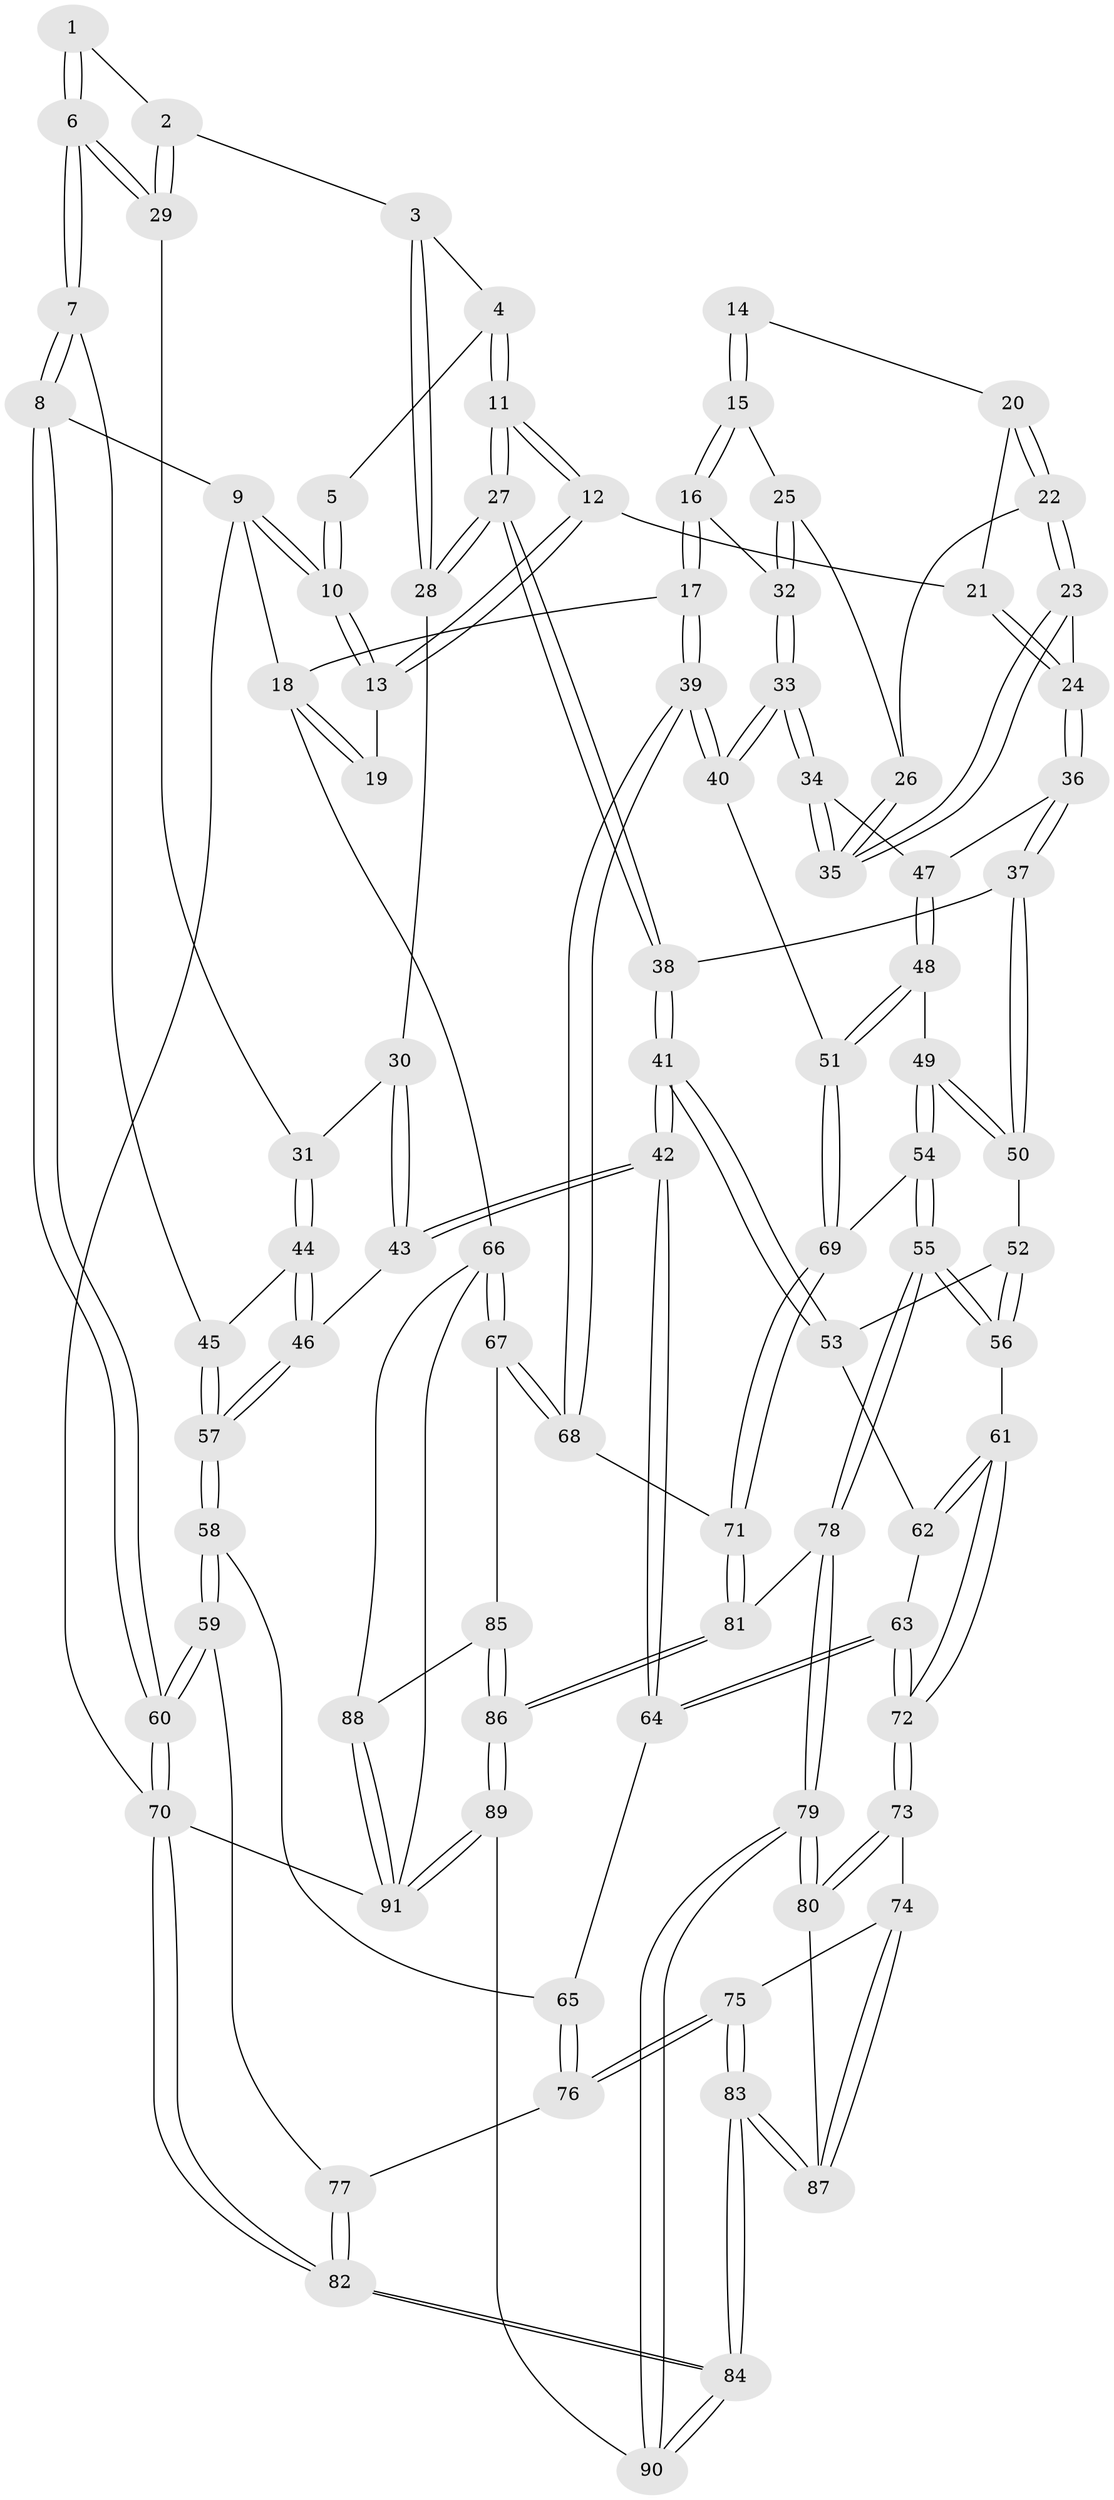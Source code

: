 // coarse degree distribution, {3: 0.17777777777777778, 7: 0.044444444444444446, 5: 0.3111111111111111, 4: 0.3111111111111111, 8: 0.022222222222222223, 2: 0.022222222222222223, 6: 0.1111111111111111}
// Generated by graph-tools (version 1.1) at 2025/21/03/04/25 18:21:35]
// undirected, 91 vertices, 224 edges
graph export_dot {
graph [start="1"]
  node [color=gray90,style=filled];
  1 [pos="+0.06237937871390035+0.15033805907620032"];
  2 [pos="+0.11147813650817666+0.21505241686520912"];
  3 [pos="+0.1131537697467629+0.21329146017433323"];
  4 [pos="+0.14582636933429927+0.1439235081176989"];
  5 [pos="+0.021966039160336903+0.025424361840939737"];
  6 [pos="+0+0.2757851911547604"];
  7 [pos="+0+0.28105081395786535"];
  8 [pos="+0+0.2563105497159074"];
  9 [pos="+0+0"];
  10 [pos="+0+0"];
  11 [pos="+0.3851241262623066+0.07413329534141165"];
  12 [pos="+0.39747909419624505+0.03861228827216504"];
  13 [pos="+0.4152742237774808+0"];
  14 [pos="+0.7221654393966251+0.11327412902227438"];
  15 [pos="+0.7505330793520217+0.17766456152059987"];
  16 [pos="+0.9278567660908777+0.19951411641985992"];
  17 [pos="+1+0.11627105375368313"];
  18 [pos="+1+0"];
  19 [pos="+0.7103516414221228+0"];
  20 [pos="+0.6376670224378189+0.19326347644354316"];
  21 [pos="+0.5506905504890462+0.15882796504118807"];
  22 [pos="+0.6420120017228808+0.24881122961004506"];
  23 [pos="+0.6360605620339832+0.25938149183204545"];
  24 [pos="+0.6106470284971801+0.28495973770212224"];
  25 [pos="+0.744347489928911+0.22134591344948987"];
  26 [pos="+0.7442072182306141+0.22168141730220448"];
  27 [pos="+0.37688145203535733+0.14814346915474524"];
  28 [pos="+0.27461550507495386+0.20807666924154225"];
  29 [pos="+0.09377343904833575+0.25488615054826885"];
  30 [pos="+0.20164122274360058+0.2761289297668224"];
  31 [pos="+0.096303953774043+0.2571997298891322"];
  32 [pos="+0.8471903727781838+0.25798468419348847"];
  33 [pos="+0.792754308618649+0.3434920783444686"];
  34 [pos="+0.7535408621880209+0.31978315057513557"];
  35 [pos="+0.7495557049545463+0.3062455484171428"];
  36 [pos="+0.6005263895160209+0.3043488993581805"];
  37 [pos="+0.5248524345617882+0.3294660344908626"];
  38 [pos="+0.38644052619802755+0.19209195531654838"];
  39 [pos="+1+0.4975188662258769"];
  40 [pos="+0.854971779090465+0.4443712016120597"];
  41 [pos="+0.315023280815493+0.39280557849413006"];
  42 [pos="+0.2642562553277984+0.4343705272538949"];
  43 [pos="+0.21287274282024177+0.4004952038866609"];
  44 [pos="+0.1421721425996896+0.3772242214181919"];
  45 [pos="+0.07139584080347132+0.4046071472302865"];
  46 [pos="+0.2108325042452603+0.400094880227069"];
  47 [pos="+0.6687192975728973+0.3561921562045086"];
  48 [pos="+0.6683291676194119+0.36570822980697343"];
  49 [pos="+0.5792489229128817+0.4747925549674982"];
  50 [pos="+0.5243262972502389+0.33507573592621454"];
  51 [pos="+0.7418600079303861+0.49646295691176584"];
  52 [pos="+0.4597694129931052+0.4007155850221962"];
  53 [pos="+0.40131800013303887+0.42171878223742876"];
  54 [pos="+0.5840025244890382+0.5754799364218797"];
  55 [pos="+0.5808403624341294+0.5800205850694499"];
  56 [pos="+0.5312930772225515+0.5817569309829704"];
  57 [pos="+0.04264987023470805+0.5132571648967834"];
  58 [pos="+0.03144746945069293+0.540827627401072"];
  59 [pos="+0+0.6001476437523129"];
  60 [pos="+0+0.6336346398628209"];
  61 [pos="+0.5164712408720008+0.5842095901445347"];
  62 [pos="+0.4078278859497013+0.43419000140253117"];
  63 [pos="+0.37573119175631364+0.580315447644379"];
  64 [pos="+0.26009144156707387+0.5119887212123546"];
  65 [pos="+0.22810916265931525+0.5417876924587943"];
  66 [pos="+1+0.9592575812260381"];
  67 [pos="+1+0.6346721454359124"];
  68 [pos="+1+0.5047616729013461"];
  69 [pos="+0.7348665271993309+0.5031258860874396"];
  70 [pos="+0+1"];
  71 [pos="+0.8133605869569108+0.6634457533405086"];
  72 [pos="+0.43072159372945806+0.618449841722699"];
  73 [pos="+0.39230505307059077+0.7042919584378968"];
  74 [pos="+0.28447085337103506+0.746793206373922"];
  75 [pos="+0.24678595317720683+0.7487246684563907"];
  76 [pos="+0.2031985584468738+0.7006348695585343"];
  77 [pos="+0.14631295924906565+0.7010004456590482"];
  78 [pos="+0.6737431897290104+0.7653513004489743"];
  79 [pos="+0.49874414468104505+0.8646327841345103"];
  80 [pos="+0.48411760199574433+0.8586641546430048"];
  81 [pos="+0.7157443811980079+0.7834699435041531"];
  82 [pos="+0+1"];
  83 [pos="+0.09435784166340314+1"];
  84 [pos="+0.0667077791783113+1"];
  85 [pos="+0.92573314170302+0.8079614743853795"];
  86 [pos="+0.7367528146578082+0.8095981093756415"];
  87 [pos="+0.37146104216249726+0.8944363539540944"];
  88 [pos="+0.9378818644156356+0.9038676018050998"];
  89 [pos="+0.7749787678489533+1"];
  90 [pos="+0.5444192102566444+1"];
  91 [pos="+0.8398916094140874+1"];
  1 -- 2;
  1 -- 6;
  1 -- 6;
  2 -- 3;
  2 -- 29;
  2 -- 29;
  3 -- 4;
  3 -- 28;
  3 -- 28;
  4 -- 5;
  4 -- 11;
  4 -- 11;
  5 -- 10;
  5 -- 10;
  6 -- 7;
  6 -- 7;
  6 -- 29;
  6 -- 29;
  7 -- 8;
  7 -- 8;
  7 -- 45;
  8 -- 9;
  8 -- 60;
  8 -- 60;
  9 -- 10;
  9 -- 10;
  9 -- 18;
  9 -- 70;
  10 -- 13;
  10 -- 13;
  11 -- 12;
  11 -- 12;
  11 -- 27;
  11 -- 27;
  12 -- 13;
  12 -- 13;
  12 -- 21;
  13 -- 19;
  14 -- 15;
  14 -- 15;
  14 -- 20;
  15 -- 16;
  15 -- 16;
  15 -- 25;
  16 -- 17;
  16 -- 17;
  16 -- 32;
  17 -- 18;
  17 -- 39;
  17 -- 39;
  18 -- 19;
  18 -- 19;
  18 -- 66;
  20 -- 21;
  20 -- 22;
  20 -- 22;
  21 -- 24;
  21 -- 24;
  22 -- 23;
  22 -- 23;
  22 -- 26;
  23 -- 24;
  23 -- 35;
  23 -- 35;
  24 -- 36;
  24 -- 36;
  25 -- 26;
  25 -- 32;
  25 -- 32;
  26 -- 35;
  26 -- 35;
  27 -- 28;
  27 -- 28;
  27 -- 38;
  27 -- 38;
  28 -- 30;
  29 -- 31;
  30 -- 31;
  30 -- 43;
  30 -- 43;
  31 -- 44;
  31 -- 44;
  32 -- 33;
  32 -- 33;
  33 -- 34;
  33 -- 34;
  33 -- 40;
  33 -- 40;
  34 -- 35;
  34 -- 35;
  34 -- 47;
  36 -- 37;
  36 -- 37;
  36 -- 47;
  37 -- 38;
  37 -- 50;
  37 -- 50;
  38 -- 41;
  38 -- 41;
  39 -- 40;
  39 -- 40;
  39 -- 68;
  39 -- 68;
  40 -- 51;
  41 -- 42;
  41 -- 42;
  41 -- 53;
  41 -- 53;
  42 -- 43;
  42 -- 43;
  42 -- 64;
  42 -- 64;
  43 -- 46;
  44 -- 45;
  44 -- 46;
  44 -- 46;
  45 -- 57;
  45 -- 57;
  46 -- 57;
  46 -- 57;
  47 -- 48;
  47 -- 48;
  48 -- 49;
  48 -- 51;
  48 -- 51;
  49 -- 50;
  49 -- 50;
  49 -- 54;
  49 -- 54;
  50 -- 52;
  51 -- 69;
  51 -- 69;
  52 -- 53;
  52 -- 56;
  52 -- 56;
  53 -- 62;
  54 -- 55;
  54 -- 55;
  54 -- 69;
  55 -- 56;
  55 -- 56;
  55 -- 78;
  55 -- 78;
  56 -- 61;
  57 -- 58;
  57 -- 58;
  58 -- 59;
  58 -- 59;
  58 -- 65;
  59 -- 60;
  59 -- 60;
  59 -- 77;
  60 -- 70;
  60 -- 70;
  61 -- 62;
  61 -- 62;
  61 -- 72;
  61 -- 72;
  62 -- 63;
  63 -- 64;
  63 -- 64;
  63 -- 72;
  63 -- 72;
  64 -- 65;
  65 -- 76;
  65 -- 76;
  66 -- 67;
  66 -- 67;
  66 -- 88;
  66 -- 91;
  67 -- 68;
  67 -- 68;
  67 -- 85;
  68 -- 71;
  69 -- 71;
  69 -- 71;
  70 -- 82;
  70 -- 82;
  70 -- 91;
  71 -- 81;
  71 -- 81;
  72 -- 73;
  72 -- 73;
  73 -- 74;
  73 -- 80;
  73 -- 80;
  74 -- 75;
  74 -- 87;
  74 -- 87;
  75 -- 76;
  75 -- 76;
  75 -- 83;
  75 -- 83;
  76 -- 77;
  77 -- 82;
  77 -- 82;
  78 -- 79;
  78 -- 79;
  78 -- 81;
  79 -- 80;
  79 -- 80;
  79 -- 90;
  79 -- 90;
  80 -- 87;
  81 -- 86;
  81 -- 86;
  82 -- 84;
  82 -- 84;
  83 -- 84;
  83 -- 84;
  83 -- 87;
  83 -- 87;
  84 -- 90;
  84 -- 90;
  85 -- 86;
  85 -- 86;
  85 -- 88;
  86 -- 89;
  86 -- 89;
  88 -- 91;
  88 -- 91;
  89 -- 90;
  89 -- 91;
  89 -- 91;
}
